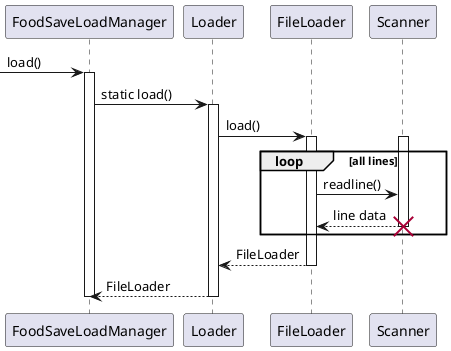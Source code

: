 @startuml

-> FoodSaveLoadManager : load()
activate FoodSaveLoadManager

FoodSaveLoadManager -> Loader : static load()

activate Loader
Loader -> FileLoader : load()

activate FileLoader
loop all lines
    activate Scanner
    FileLoader -> Scanner : readline()
    Scanner --> FileLoader : line data
    destroy Scanner
end
FileLoader --> Loader : FileLoader
deactivate FileLoader

Loader --> FoodSaveLoadManager : FileLoader
deactivate Loader
deactivate FoodSaveLoadManager
@enduml
